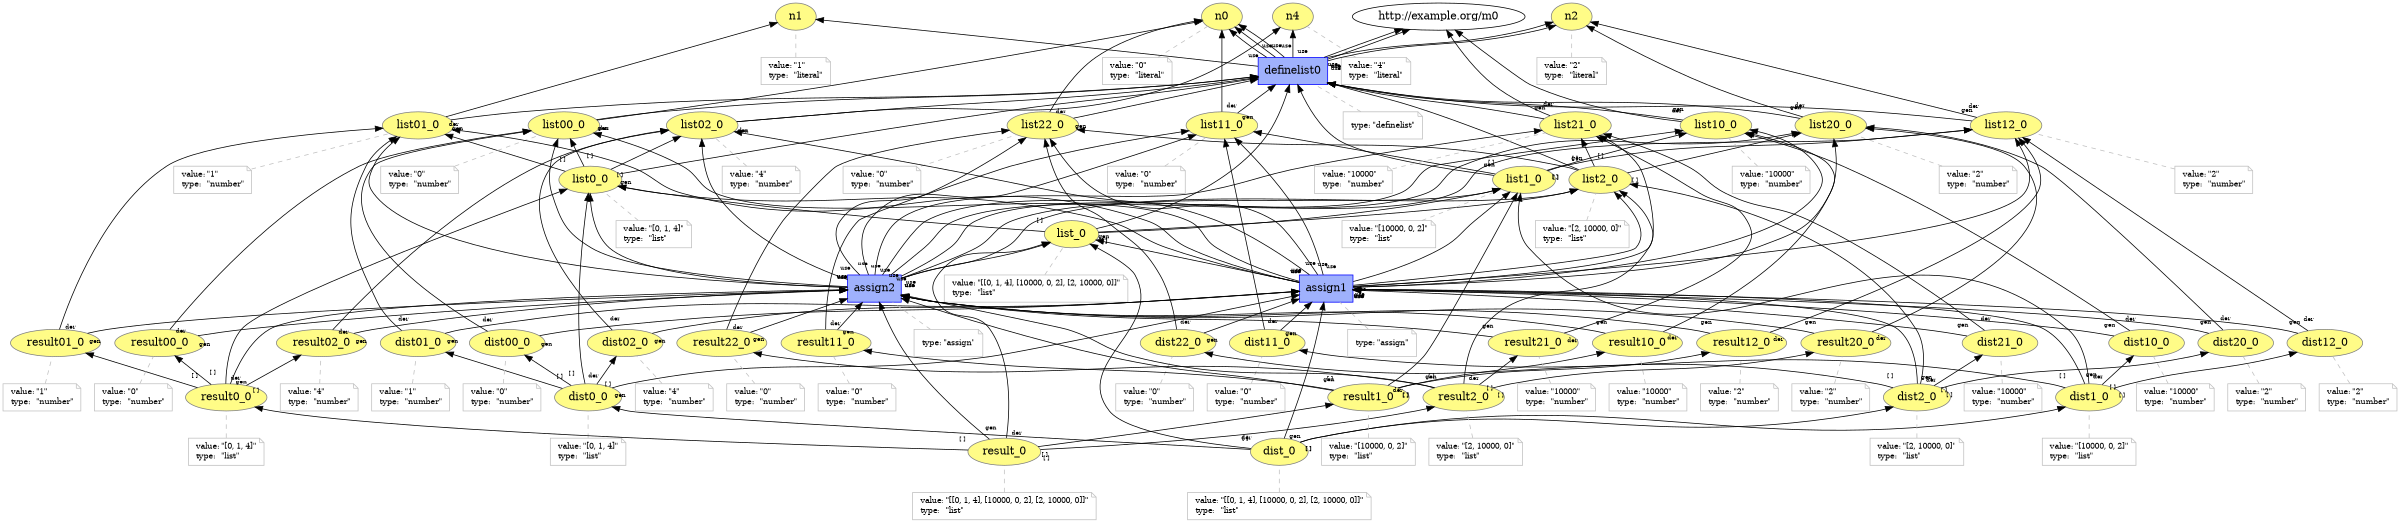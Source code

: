 digraph "PROV" { size="16,12"; rankdir="BT";
"http://example.org/n0" [fillcolor="#FFFC87",color="#808080",style="filled",label="n0",URL="http://example.org/n0"]
"-attrs0" [color="gray",shape="note",fontsize="10",fontcolor="black",label=<<TABLE cellpadding="0" border="0">
	<TR>
	    <TD align="left">value:</TD>
	    <TD align="left">&quot;0&quot;</TD>
	</TR>
	<TR>
	    <TD align="left">type:</TD>
	    <TD align="left">&quot;literal&quot;</TD>
	</TR>
</TABLE>>]
"-attrs0" -> "http://example.org/n0" [color="gray",style="dashed",arrowhead="none"]
"http://example.org/n1" [fillcolor="#FFFC87",color="#808080",style="filled",label="n1",URL="http://example.org/n1"]
"-attrs1" [color="gray",shape="note",fontsize="10",fontcolor="black",label=<<TABLE cellpadding="0" border="0">
	<TR>
	    <TD align="left">value:</TD>
	    <TD align="left">&quot;1&quot;</TD>
	</TR>
	<TR>
	    <TD align="left">type:</TD>
	    <TD align="left">&quot;literal&quot;</TD>
	</TR>
</TABLE>>]
"-attrs1" -> "http://example.org/n1" [color="gray",style="dashed",arrowhead="none"]
"http://example.org/n2" [fillcolor="#FFFC87",color="#808080",style="filled",label="n2",URL="http://example.org/n2"]
"-attrs2" [color="gray",shape="note",fontsize="10",fontcolor="black",label=<<TABLE cellpadding="0" border="0">
	<TR>
	    <TD align="left">value:</TD>
	    <TD align="left">&quot;2&quot;</TD>
	</TR>
	<TR>
	    <TD align="left">type:</TD>
	    <TD align="left">&quot;literal&quot;</TD>
	</TR>
</TABLE>>]
"-attrs2" -> "http://example.org/n2" [color="gray",style="dashed",arrowhead="none"]
"http://example.org/n4" [fillcolor="#FFFC87",color="#808080",style="filled",label="n4",URL="http://example.org/n4"]
"-attrs3" [color="gray",shape="note",fontsize="10",fontcolor="black",label=<<TABLE cellpadding="0" border="0">
	<TR>
	    <TD align="left">value:</TD>
	    <TD align="left">&quot;4&quot;</TD>
	</TR>
	<TR>
	    <TD align="left">type:</TD>
	    <TD align="left">&quot;literal&quot;</TD>
	</TR>
</TABLE>>]
"-attrs3" -> "http://example.org/n4" [color="gray",style="dashed",arrowhead="none"]
"http://example.org/list_0" [fillcolor="#FFFC87",color="#808080",style="filled",label="list_0",URL="http://example.org/list_0"]
"-attrs4" [color="gray",shape="note",fontsize="10",fontcolor="black",label=<<TABLE cellpadding="0" border="0">
	<TR>
	    <TD align="left">value:</TD>
	    <TD align="left">&quot;[[0, 1, 4], [10000, 0, 2], [2, 10000, 0]]&quot;</TD>
	</TR>
	<TR>
	    <TD align="left">type:</TD>
	    <TD align="left">&quot;list&quot;</TD>
	</TR>
</TABLE>>]
"-attrs4" -> "http://example.org/list_0" [color="gray",style="dashed",arrowhead="none"]
"http://example.org/list0_0" [fillcolor="#FFFC87",color="#808080",style="filled",label="list0_0",URL="http://example.org/list0_0"]
"-attrs5" [color="gray",shape="note",fontsize="10",fontcolor="black",label=<<TABLE cellpadding="0" border="0">
	<TR>
	    <TD align="left">value:</TD>
	    <TD align="left">&quot;[0, 1, 4]&quot;</TD>
	</TR>
	<TR>
	    <TD align="left">type:</TD>
	    <TD align="left">&quot;list&quot;</TD>
	</TR>
</TABLE>>]
"-attrs5" -> "http://example.org/list0_0" [color="gray",style="dashed",arrowhead="none"]
"http://example.org/list00_0" [fillcolor="#FFFC87",color="#808080",style="filled",label="list00_0",URL="http://example.org/list00_0"]
"-attrs6" [color="gray",shape="note",fontsize="10",fontcolor="black",label=<<TABLE cellpadding="0" border="0">
	<TR>
	    <TD align="left">value:</TD>
	    <TD align="left">&quot;0&quot;</TD>
	</TR>
	<TR>
	    <TD align="left">type:</TD>
	    <TD align="left">&quot;number&quot;</TD>
	</TR>
</TABLE>>]
"-attrs6" -> "http://example.org/list00_0" [color="gray",style="dashed",arrowhead="none"]
"http://example.org/list0_0" -> "http://example.org/list00_0" [labelfontsize="8",labeldistance="1.5",labelangle="60.0",rotation="20",taillabel="[ ]"]
"http://example.org/list01_0" [fillcolor="#FFFC87",color="#808080",style="filled",label="list01_0",URL="http://example.org/list01_0"]
"-attrs7" [color="gray",shape="note",fontsize="10",fontcolor="black",label=<<TABLE cellpadding="0" border="0">
	<TR>
	    <TD align="left">value:</TD>
	    <TD align="left">&quot;1&quot;</TD>
	</TR>
	<TR>
	    <TD align="left">type:</TD>
	    <TD align="left">&quot;number&quot;</TD>
	</TR>
</TABLE>>]
"-attrs7" -> "http://example.org/list01_0" [color="gray",style="dashed",arrowhead="none"]
"http://example.org/list0_0" -> "http://example.org/list01_0" [labelfontsize="8",labeldistance="1.5",labelangle="60.0",rotation="20",taillabel="[ ]"]
"http://example.org/list02_0" [fillcolor="#FFFC87",color="#808080",style="filled",label="list02_0",URL="http://example.org/list02_0"]
"-attrs8" [color="gray",shape="note",fontsize="10",fontcolor="black",label=<<TABLE cellpadding="0" border="0">
	<TR>
	    <TD align="left">value:</TD>
	    <TD align="left">&quot;4&quot;</TD>
	</TR>
	<TR>
	    <TD align="left">type:</TD>
	    <TD align="left">&quot;number&quot;</TD>
	</TR>
</TABLE>>]
"-attrs8" -> "http://example.org/list02_0" [color="gray",style="dashed",arrowhead="none"]
"http://example.org/list0_0" -> "http://example.org/list02_0" [labelfontsize="8",labeldistance="1.5",labelangle="60.0",rotation="20",taillabel="[ ]"]
"http://example.org/list_0" -> "http://example.org/list0_0" [labelfontsize="8",labeldistance="1.5",labelangle="60.0",rotation="20",taillabel="[ ]"]
"http://example.org/list1_0" [fillcolor="#FFFC87",color="#808080",style="filled",label="list1_0",URL="http://example.org/list1_0"]
"-attrs9" [color="gray",shape="note",fontsize="10",fontcolor="black",label=<<TABLE cellpadding="0" border="0">
	<TR>
	    <TD align="left">value:</TD>
	    <TD align="left">&quot;[10000, 0, 2]&quot;</TD>
	</TR>
	<TR>
	    <TD align="left">type:</TD>
	    <TD align="left">&quot;list&quot;</TD>
	</TR>
</TABLE>>]
"-attrs9" -> "http://example.org/list1_0" [color="gray",style="dashed",arrowhead="none"]
"http://example.org/list10_0" [fillcolor="#FFFC87",color="#808080",style="filled",label="list10_0",URL="http://example.org/list10_0"]
"-attrs10" [color="gray",shape="note",fontsize="10",fontcolor="black",label=<<TABLE cellpadding="0" border="0">
	<TR>
	    <TD align="left">value:</TD>
	    <TD align="left">&quot;10000&quot;</TD>
	</TR>
	<TR>
	    <TD align="left">type:</TD>
	    <TD align="left">&quot;number&quot;</TD>
	</TR>
</TABLE>>]
"-attrs10" -> "http://example.org/list10_0" [color="gray",style="dashed",arrowhead="none"]
"http://example.org/list1_0" -> "http://example.org/list10_0" [labelfontsize="8",labeldistance="1.5",labelangle="60.0",rotation="20",taillabel="[ ]"]
"http://example.org/list11_0" [fillcolor="#FFFC87",color="#808080",style="filled",label="list11_0",URL="http://example.org/list11_0"]
"-attrs11" [color="gray",shape="note",fontsize="10",fontcolor="black",label=<<TABLE cellpadding="0" border="0">
	<TR>
	    <TD align="left">value:</TD>
	    <TD align="left">&quot;0&quot;</TD>
	</TR>
	<TR>
	    <TD align="left">type:</TD>
	    <TD align="left">&quot;number&quot;</TD>
	</TR>
</TABLE>>]
"-attrs11" -> "http://example.org/list11_0" [color="gray",style="dashed",arrowhead="none"]
"http://example.org/list1_0" -> "http://example.org/list11_0" [labelfontsize="8",labeldistance="1.5",labelangle="60.0",rotation="20",taillabel="[ ]"]
"http://example.org/list12_0" [fillcolor="#FFFC87",color="#808080",style="filled",label="list12_0",URL="http://example.org/list12_0"]
"-attrs12" [color="gray",shape="note",fontsize="10",fontcolor="black",label=<<TABLE cellpadding="0" border="0">
	<TR>
	    <TD align="left">value:</TD>
	    <TD align="left">&quot;2&quot;</TD>
	</TR>
	<TR>
	    <TD align="left">type:</TD>
	    <TD align="left">&quot;number&quot;</TD>
	</TR>
</TABLE>>]
"-attrs12" -> "http://example.org/list12_0" [color="gray",style="dashed",arrowhead="none"]
"http://example.org/list1_0" -> "http://example.org/list12_0" [labelfontsize="8",labeldistance="1.5",labelangle="60.0",rotation="20",taillabel="[ ]"]
"http://example.org/list_0" -> "http://example.org/list1_0" [labelfontsize="8",labeldistance="1.5",labelangle="60.0",rotation="20",taillabel="[ ]"]
"http://example.org/list2_0" [fillcolor="#FFFC87",color="#808080",style="filled",label="list2_0",URL="http://example.org/list2_0"]
"-attrs13" [color="gray",shape="note",fontsize="10",fontcolor="black",label=<<TABLE cellpadding="0" border="0">
	<TR>
	    <TD align="left">value:</TD>
	    <TD align="left">&quot;[2, 10000, 0]&quot;</TD>
	</TR>
	<TR>
	    <TD align="left">type:</TD>
	    <TD align="left">&quot;list&quot;</TD>
	</TR>
</TABLE>>]
"-attrs13" -> "http://example.org/list2_0" [color="gray",style="dashed",arrowhead="none"]
"http://example.org/list20_0" [fillcolor="#FFFC87",color="#808080",style="filled",label="list20_0",URL="http://example.org/list20_0"]
"-attrs14" [color="gray",shape="note",fontsize="10",fontcolor="black",label=<<TABLE cellpadding="0" border="0">
	<TR>
	    <TD align="left">value:</TD>
	    <TD align="left">&quot;2&quot;</TD>
	</TR>
	<TR>
	    <TD align="left">type:</TD>
	    <TD align="left">&quot;number&quot;</TD>
	</TR>
</TABLE>>]
"-attrs14" -> "http://example.org/list20_0" [color="gray",style="dashed",arrowhead="none"]
"http://example.org/list2_0" -> "http://example.org/list20_0" [labelfontsize="8",labeldistance="1.5",labelangle="60.0",rotation="20",taillabel="[ ]"]
"http://example.org/list21_0" [fillcolor="#FFFC87",color="#808080",style="filled",label="list21_0",URL="http://example.org/list21_0"]
"-attrs15" [color="gray",shape="note",fontsize="10",fontcolor="black",label=<<TABLE cellpadding="0" border="0">
	<TR>
	    <TD align="left">value:</TD>
	    <TD align="left">&quot;10000&quot;</TD>
	</TR>
	<TR>
	    <TD align="left">type:</TD>
	    <TD align="left">&quot;number&quot;</TD>
	</TR>
</TABLE>>]
"-attrs15" -> "http://example.org/list21_0" [color="gray",style="dashed",arrowhead="none"]
"http://example.org/list2_0" -> "http://example.org/list21_0" [labelfontsize="8",labeldistance="1.5",labelangle="60.0",rotation="20",taillabel="[ ]"]
"http://example.org/list22_0" [fillcolor="#FFFC87",color="#808080",style="filled",label="list22_0",URL="http://example.org/list22_0"]
"-attrs16" [color="gray",shape="note",fontsize="10",fontcolor="black",label=<<TABLE cellpadding="0" border="0">
	<TR>
	    <TD align="left">value:</TD>
	    <TD align="left">&quot;0&quot;</TD>
	</TR>
	<TR>
	    <TD align="left">type:</TD>
	    <TD align="left">&quot;number&quot;</TD>
	</TR>
</TABLE>>]
"-attrs16" -> "http://example.org/list22_0" [color="gray",style="dashed",arrowhead="none"]
"http://example.org/list2_0" -> "http://example.org/list22_0" [labelfontsize="8",labeldistance="1.5",labelangle="60.0",rotation="20",taillabel="[ ]"]
"http://example.org/list_0" -> "http://example.org/list2_0" [labelfontsize="8",labeldistance="1.5",labelangle="60.0",rotation="20",taillabel="[ ]"]
"http://example.org/definelist0" [fillcolor="#9FB1FC",color="#0000FF",shape="polygon",sides="4",style="filled",label="definelist0",URL="http://example.org/definelist0"]
"-attrs17" [color="gray",shape="note",fontsize="10",fontcolor="black",label=<<TABLE cellpadding="0" border="0">
	<TR>
	    <TD align="left">type:</TD>
	    <TD align="left">&quot;definelist&quot;</TD>
	</TR>
</TABLE>>]
"-attrs17" -> "http://example.org/definelist0" [color="gray",style="dashed",arrowhead="none"]
"http://example.org/definelist0" -> "http://example.org/n0" [labelfontsize="8",labeldistance="1.5",labelangle="60.0",rotation="20",taillabel="use"]
"http://example.org/list00_0" -> "http://example.org/n0" [labelfontsize="8",labeldistance="1.5",labelangle="60.0",rotation="20",taillabel="der"]
"http://example.org/list00_0" -> "http://example.org/definelist0" [labelfontsize="8",labeldistance="1.5",labelangle="60.0",rotation="20",taillabel="gen"]
"http://example.org/definelist0" -> "http://example.org/n1" [labelfontsize="8",labeldistance="1.5",labelangle="60.0",rotation="20",taillabel="use"]
"http://example.org/list01_0" -> "http://example.org/n1" [labelfontsize="8",labeldistance="1.5",labelangle="60.0",rotation="20",taillabel="der"]
"http://example.org/list01_0" -> "http://example.org/definelist0" [labelfontsize="8",labeldistance="1.5",labelangle="60.0",rotation="20",taillabel="gen"]
"http://example.org/definelist0" -> "http://example.org/n4" [labelfontsize="8",labeldistance="1.5",labelangle="60.0",rotation="20",taillabel="use"]
"http://example.org/list02_0" -> "http://example.org/n4" [labelfontsize="8",labeldistance="1.5",labelangle="60.0",rotation="20",taillabel="der"]
"http://example.org/list02_0" -> "http://example.org/definelist0" [labelfontsize="8",labeldistance="1.5",labelangle="60.0",rotation="20",taillabel="gen"]
"http://example.org/definelist0" -> "http://example.org/m0" [labelfontsize="8",labeldistance="1.5",labelangle="60.0",rotation="20",taillabel="use"]
"http://example.org/list10_0" -> "http://example.org/m0" [labelfontsize="8",labeldistance="1.5",labelangle="60.0",rotation="20",taillabel="der"]
"http://example.org/list10_0" -> "http://example.org/definelist0" [labelfontsize="8",labeldistance="1.5",labelangle="60.0",rotation="20",taillabel="gen"]
"http://example.org/definelist0" -> "http://example.org/n0" [labelfontsize="8",labeldistance="1.5",labelangle="60.0",rotation="20",taillabel="use"]
"http://example.org/list11_0" -> "http://example.org/n0" [labelfontsize="8",labeldistance="1.5",labelangle="60.0",rotation="20",taillabel="der"]
"http://example.org/list11_0" -> "http://example.org/definelist0" [labelfontsize="8",labeldistance="1.5",labelangle="60.0",rotation="20",taillabel="gen"]
"http://example.org/definelist0" -> "http://example.org/n2" [labelfontsize="8",labeldistance="1.5",labelangle="60.0",rotation="20",taillabel="use"]
"http://example.org/list12_0" -> "http://example.org/n2" [labelfontsize="8",labeldistance="1.5",labelangle="60.0",rotation="20",taillabel="der"]
"http://example.org/list12_0" -> "http://example.org/definelist0" [labelfontsize="8",labeldistance="1.5",labelangle="60.0",rotation="20",taillabel="gen"]
"http://example.org/definelist0" -> "http://example.org/n2" [labelfontsize="8",labeldistance="1.5",labelangle="60.0",rotation="20",taillabel="use"]
"http://example.org/list20_0" -> "http://example.org/n2" [labelfontsize="8",labeldistance="1.5",labelangle="60.0",rotation="20",taillabel="der"]
"http://example.org/list20_0" -> "http://example.org/definelist0" [labelfontsize="8",labeldistance="1.5",labelangle="60.0",rotation="20",taillabel="gen"]
"http://example.org/definelist0" -> "http://example.org/m0" [labelfontsize="8",labeldistance="1.5",labelangle="60.0",rotation="20",taillabel="use"]
"http://example.org/list21_0" -> "http://example.org/m0" [labelfontsize="8",labeldistance="1.5",labelangle="60.0",rotation="20",taillabel="der"]
"http://example.org/list21_0" -> "http://example.org/definelist0" [labelfontsize="8",labeldistance="1.5",labelangle="60.0",rotation="20",taillabel="gen"]
"http://example.org/definelist0" -> "http://example.org/n0" [labelfontsize="8",labeldistance="1.5",labelangle="60.0",rotation="20",taillabel="use"]
"http://example.org/list22_0" -> "http://example.org/n0" [labelfontsize="8",labeldistance="1.5",labelangle="60.0",rotation="20",taillabel="der"]
"http://example.org/list22_0" -> "http://example.org/definelist0" [labelfontsize="8",labeldistance="1.5",labelangle="60.0",rotation="20",taillabel="gen"]
"http://example.org/list_0" -> "http://example.org/definelist0" [labelfontsize="8",labeldistance="1.5",labelangle="60.0",rotation="20",taillabel="gen"]
"http://example.org/list0_0" -> "http://example.org/definelist0" [labelfontsize="8",labeldistance="1.5",labelangle="60.0",rotation="20",taillabel="gen"]
"http://example.org/list1_0" -> "http://example.org/definelist0" [labelfontsize="8",labeldistance="1.5",labelangle="60.0",rotation="20",taillabel="gen"]
"http://example.org/list2_0" -> "http://example.org/definelist0" [labelfontsize="8",labeldistance="1.5",labelangle="60.0",rotation="20",taillabel="gen"]
"http://example.org/dist_0" [fillcolor="#FFFC87",color="#808080",style="filled",label="dist_0",URL="http://example.org/dist_0"]
"-attrs18" [color="gray",shape="note",fontsize="10",fontcolor="black",label=<<TABLE cellpadding="0" border="0">
	<TR>
	    <TD align="left">value:</TD>
	    <TD align="left">&quot;[[0, 1, 4], [10000, 0, 2], [2, 10000, 0]]&quot;</TD>
	</TR>
	<TR>
	    <TD align="left">type:</TD>
	    <TD align="left">&quot;list&quot;</TD>
	</TR>
</TABLE>>]
"-attrs18" -> "http://example.org/dist_0" [color="gray",style="dashed",arrowhead="none"]
"http://example.org/dist0_0" [fillcolor="#FFFC87",color="#808080",style="filled",label="dist0_0",URL="http://example.org/dist0_0"]
"-attrs19" [color="gray",shape="note",fontsize="10",fontcolor="black",label=<<TABLE cellpadding="0" border="0">
	<TR>
	    <TD align="left">value:</TD>
	    <TD align="left">&quot;[0, 1, 4]&quot;</TD>
	</TR>
	<TR>
	    <TD align="left">type:</TD>
	    <TD align="left">&quot;list&quot;</TD>
	</TR>
</TABLE>>]
"-attrs19" -> "http://example.org/dist0_0" [color="gray",style="dashed",arrowhead="none"]
"http://example.org/dist00_0" [fillcolor="#FFFC87",color="#808080",style="filled",label="dist00_0",URL="http://example.org/dist00_0"]
"-attrs20" [color="gray",shape="note",fontsize="10",fontcolor="black",label=<<TABLE cellpadding="0" border="0">
	<TR>
	    <TD align="left">value:</TD>
	    <TD align="left">&quot;0&quot;</TD>
	</TR>
	<TR>
	    <TD align="left">type:</TD>
	    <TD align="left">&quot;number&quot;</TD>
	</TR>
</TABLE>>]
"-attrs20" -> "http://example.org/dist00_0" [color="gray",style="dashed",arrowhead="none"]
"http://example.org/dist0_0" -> "http://example.org/dist00_0" [labelfontsize="8",labeldistance="1.5",labelangle="60.0",rotation="20",taillabel="[ ]"]
"http://example.org/dist01_0" [fillcolor="#FFFC87",color="#808080",style="filled",label="dist01_0",URL="http://example.org/dist01_0"]
"-attrs21" [color="gray",shape="note",fontsize="10",fontcolor="black",label=<<TABLE cellpadding="0" border="0">
	<TR>
	    <TD align="left">value:</TD>
	    <TD align="left">&quot;1&quot;</TD>
	</TR>
	<TR>
	    <TD align="left">type:</TD>
	    <TD align="left">&quot;number&quot;</TD>
	</TR>
</TABLE>>]
"-attrs21" -> "http://example.org/dist01_0" [color="gray",style="dashed",arrowhead="none"]
"http://example.org/dist0_0" -> "http://example.org/dist01_0" [labelfontsize="8",labeldistance="1.5",labelangle="60.0",rotation="20",taillabel="[ ]"]
"http://example.org/dist02_0" [fillcolor="#FFFC87",color="#808080",style="filled",label="dist02_0",URL="http://example.org/dist02_0"]
"-attrs22" [color="gray",shape="note",fontsize="10",fontcolor="black",label=<<TABLE cellpadding="0" border="0">
	<TR>
	    <TD align="left">value:</TD>
	    <TD align="left">&quot;4&quot;</TD>
	</TR>
	<TR>
	    <TD align="left">type:</TD>
	    <TD align="left">&quot;number&quot;</TD>
	</TR>
</TABLE>>]
"-attrs22" -> "http://example.org/dist02_0" [color="gray",style="dashed",arrowhead="none"]
"http://example.org/dist0_0" -> "http://example.org/dist02_0" [labelfontsize="8",labeldistance="1.5",labelangle="60.0",rotation="20",taillabel="[ ]"]
"http://example.org/dist_0" -> "http://example.org/dist0_0" [labelfontsize="8",labeldistance="1.5",labelangle="60.0",rotation="20",taillabel="[ ]"]
"http://example.org/dist1_0" [fillcolor="#FFFC87",color="#808080",style="filled",label="dist1_0",URL="http://example.org/dist1_0"]
"-attrs23" [color="gray",shape="note",fontsize="10",fontcolor="black",label=<<TABLE cellpadding="0" border="0">
	<TR>
	    <TD align="left">value:</TD>
	    <TD align="left">&quot;[10000, 0, 2]&quot;</TD>
	</TR>
	<TR>
	    <TD align="left">type:</TD>
	    <TD align="left">&quot;list&quot;</TD>
	</TR>
</TABLE>>]
"-attrs23" -> "http://example.org/dist1_0" [color="gray",style="dashed",arrowhead="none"]
"http://example.org/dist10_0" [fillcolor="#FFFC87",color="#808080",style="filled",label="dist10_0",URL="http://example.org/dist10_0"]
"-attrs24" [color="gray",shape="note",fontsize="10",fontcolor="black",label=<<TABLE cellpadding="0" border="0">
	<TR>
	    <TD align="left">value:</TD>
	    <TD align="left">&quot;10000&quot;</TD>
	</TR>
	<TR>
	    <TD align="left">type:</TD>
	    <TD align="left">&quot;number&quot;</TD>
	</TR>
</TABLE>>]
"-attrs24" -> "http://example.org/dist10_0" [color="gray",style="dashed",arrowhead="none"]
"http://example.org/dist1_0" -> "http://example.org/dist10_0" [labelfontsize="8",labeldistance="1.5",labelangle="60.0",rotation="20",taillabel="[ ]"]
"http://example.org/dist11_0" [fillcolor="#FFFC87",color="#808080",style="filled",label="dist11_0",URL="http://example.org/dist11_0"]
"-attrs25" [color="gray",shape="note",fontsize="10",fontcolor="black",label=<<TABLE cellpadding="0" border="0">
	<TR>
	    <TD align="left">value:</TD>
	    <TD align="left">&quot;0&quot;</TD>
	</TR>
	<TR>
	    <TD align="left">type:</TD>
	    <TD align="left">&quot;number&quot;</TD>
	</TR>
</TABLE>>]
"-attrs25" -> "http://example.org/dist11_0" [color="gray",style="dashed",arrowhead="none"]
"http://example.org/dist1_0" -> "http://example.org/dist11_0" [labelfontsize="8",labeldistance="1.5",labelangle="60.0",rotation="20",taillabel="[ ]"]
"http://example.org/dist12_0" [fillcolor="#FFFC87",color="#808080",style="filled",label="dist12_0",URL="http://example.org/dist12_0"]
"-attrs26" [color="gray",shape="note",fontsize="10",fontcolor="black",label=<<TABLE cellpadding="0" border="0">
	<TR>
	    <TD align="left">value:</TD>
	    <TD align="left">&quot;2&quot;</TD>
	</TR>
	<TR>
	    <TD align="left">type:</TD>
	    <TD align="left">&quot;number&quot;</TD>
	</TR>
</TABLE>>]
"-attrs26" -> "http://example.org/dist12_0" [color="gray",style="dashed",arrowhead="none"]
"http://example.org/dist1_0" -> "http://example.org/dist12_0" [labelfontsize="8",labeldistance="1.5",labelangle="60.0",rotation="20",taillabel="[ ]"]
"http://example.org/dist_0" -> "http://example.org/dist1_0" [labelfontsize="8",labeldistance="1.5",labelangle="60.0",rotation="20",taillabel="[ ]"]
"http://example.org/dist2_0" [fillcolor="#FFFC87",color="#808080",style="filled",label="dist2_0",URL="http://example.org/dist2_0"]
"-attrs27" [color="gray",shape="note",fontsize="10",fontcolor="black",label=<<TABLE cellpadding="0" border="0">
	<TR>
	    <TD align="left">value:</TD>
	    <TD align="left">&quot;[2, 10000, 0]&quot;</TD>
	</TR>
	<TR>
	    <TD align="left">type:</TD>
	    <TD align="left">&quot;list&quot;</TD>
	</TR>
</TABLE>>]
"-attrs27" -> "http://example.org/dist2_0" [color="gray",style="dashed",arrowhead="none"]
"http://example.org/dist20_0" [fillcolor="#FFFC87",color="#808080",style="filled",label="dist20_0",URL="http://example.org/dist20_0"]
"-attrs28" [color="gray",shape="note",fontsize="10",fontcolor="black",label=<<TABLE cellpadding="0" border="0">
	<TR>
	    <TD align="left">value:</TD>
	    <TD align="left">&quot;2&quot;</TD>
	</TR>
	<TR>
	    <TD align="left">type:</TD>
	    <TD align="left">&quot;number&quot;</TD>
	</TR>
</TABLE>>]
"-attrs28" -> "http://example.org/dist20_0" [color="gray",style="dashed",arrowhead="none"]
"http://example.org/dist2_0" -> "http://example.org/dist20_0" [labelfontsize="8",labeldistance="1.5",labelangle="60.0",rotation="20",taillabel="[ ]"]
"http://example.org/dist21_0" [fillcolor="#FFFC87",color="#808080",style="filled",label="dist21_0",URL="http://example.org/dist21_0"]
"-attrs29" [color="gray",shape="note",fontsize="10",fontcolor="black",label=<<TABLE cellpadding="0" border="0">
	<TR>
	    <TD align="left">value:</TD>
	    <TD align="left">&quot;10000&quot;</TD>
	</TR>
	<TR>
	    <TD align="left">type:</TD>
	    <TD align="left">&quot;number&quot;</TD>
	</TR>
</TABLE>>]
"-attrs29" -> "http://example.org/dist21_0" [color="gray",style="dashed",arrowhead="none"]
"http://example.org/dist2_0" -> "http://example.org/dist21_0" [labelfontsize="8",labeldistance="1.5",labelangle="60.0",rotation="20",taillabel="[ ]"]
"http://example.org/dist22_0" [fillcolor="#FFFC87",color="#808080",style="filled",label="dist22_0",URL="http://example.org/dist22_0"]
"-attrs30" [color="gray",shape="note",fontsize="10",fontcolor="black",label=<<TABLE cellpadding="0" border="0">
	<TR>
	    <TD align="left">value:</TD>
	    <TD align="left">&quot;0&quot;</TD>
	</TR>
	<TR>
	    <TD align="left">type:</TD>
	    <TD align="left">&quot;number&quot;</TD>
	</TR>
</TABLE>>]
"-attrs30" -> "http://example.org/dist22_0" [color="gray",style="dashed",arrowhead="none"]
"http://example.org/dist2_0" -> "http://example.org/dist22_0" [labelfontsize="8",labeldistance="1.5",labelangle="60.0",rotation="20",taillabel="[ ]"]
"http://example.org/dist_0" -> "http://example.org/dist2_0" [labelfontsize="8",labeldistance="1.5",labelangle="60.0",rotation="20",taillabel="[ ]"]
"http://example.org/result_0" [fillcolor="#FFFC87",color="#808080",style="filled",label="result_0",URL="http://example.org/result_0"]
"-attrs31" [color="gray",shape="note",fontsize="10",fontcolor="black",label=<<TABLE cellpadding="0" border="0">
	<TR>
	    <TD align="left">value:</TD>
	    <TD align="left">&quot;[[0, 1, 4], [10000, 0, 2], [2, 10000, 0]]&quot;</TD>
	</TR>
	<TR>
	    <TD align="left">type:</TD>
	    <TD align="left">&quot;list&quot;</TD>
	</TR>
</TABLE>>]
"-attrs31" -> "http://example.org/result_0" [color="gray",style="dashed",arrowhead="none"]
"http://example.org/result0_0" [fillcolor="#FFFC87",color="#808080",style="filled",label="result0_0",URL="http://example.org/result0_0"]
"-attrs32" [color="gray",shape="note",fontsize="10",fontcolor="black",label=<<TABLE cellpadding="0" border="0">
	<TR>
	    <TD align="left">value:</TD>
	    <TD align="left">&quot;[0, 1, 4]&quot;</TD>
	</TR>
	<TR>
	    <TD align="left">type:</TD>
	    <TD align="left">&quot;list&quot;</TD>
	</TR>
</TABLE>>]
"-attrs32" -> "http://example.org/result0_0" [color="gray",style="dashed",arrowhead="none"]
"http://example.org/result00_0" [fillcolor="#FFFC87",color="#808080",style="filled",label="result00_0",URL="http://example.org/result00_0"]
"-attrs33" [color="gray",shape="note",fontsize="10",fontcolor="black",label=<<TABLE cellpadding="0" border="0">
	<TR>
	    <TD align="left">value:</TD>
	    <TD align="left">&quot;0&quot;</TD>
	</TR>
	<TR>
	    <TD align="left">type:</TD>
	    <TD align="left">&quot;number&quot;</TD>
	</TR>
</TABLE>>]
"-attrs33" -> "http://example.org/result00_0" [color="gray",style="dashed",arrowhead="none"]
"http://example.org/result0_0" -> "http://example.org/result00_0" [labelfontsize="8",labeldistance="1.5",labelangle="60.0",rotation="20",taillabel="[ ]"]
"http://example.org/result01_0" [fillcolor="#FFFC87",color="#808080",style="filled",label="result01_0",URL="http://example.org/result01_0"]
"-attrs34" [color="gray",shape="note",fontsize="10",fontcolor="black",label=<<TABLE cellpadding="0" border="0">
	<TR>
	    <TD align="left">value:</TD>
	    <TD align="left">&quot;1&quot;</TD>
	</TR>
	<TR>
	    <TD align="left">type:</TD>
	    <TD align="left">&quot;number&quot;</TD>
	</TR>
</TABLE>>]
"-attrs34" -> "http://example.org/result01_0" [color="gray",style="dashed",arrowhead="none"]
"http://example.org/result0_0" -> "http://example.org/result01_0" [labelfontsize="8",labeldistance="1.5",labelangle="60.0",rotation="20",taillabel="[ ]"]
"http://example.org/result02_0" [fillcolor="#FFFC87",color="#808080",style="filled",label="result02_0",URL="http://example.org/result02_0"]
"-attrs35" [color="gray",shape="note",fontsize="10",fontcolor="black",label=<<TABLE cellpadding="0" border="0">
	<TR>
	    <TD align="left">value:</TD>
	    <TD align="left">&quot;4&quot;</TD>
	</TR>
	<TR>
	    <TD align="left">type:</TD>
	    <TD align="left">&quot;number&quot;</TD>
	</TR>
</TABLE>>]
"-attrs35" -> "http://example.org/result02_0" [color="gray",style="dashed",arrowhead="none"]
"http://example.org/result0_0" -> "http://example.org/result02_0" [labelfontsize="8",labeldistance="1.5",labelangle="60.0",rotation="20",taillabel="[ ]"]
"http://example.org/result_0" -> "http://example.org/result0_0" [labelfontsize="8",labeldistance="1.5",labelangle="60.0",rotation="20",taillabel="[ ]"]
"http://example.org/result1_0" [fillcolor="#FFFC87",color="#808080",style="filled",label="result1_0",URL="http://example.org/result1_0"]
"-attrs36" [color="gray",shape="note",fontsize="10",fontcolor="black",label=<<TABLE cellpadding="0" border="0">
	<TR>
	    <TD align="left">value:</TD>
	    <TD align="left">&quot;[10000, 0, 2]&quot;</TD>
	</TR>
	<TR>
	    <TD align="left">type:</TD>
	    <TD align="left">&quot;list&quot;</TD>
	</TR>
</TABLE>>]
"-attrs36" -> "http://example.org/result1_0" [color="gray",style="dashed",arrowhead="none"]
"http://example.org/result10_0" [fillcolor="#FFFC87",color="#808080",style="filled",label="result10_0",URL="http://example.org/result10_0"]
"-attrs37" [color="gray",shape="note",fontsize="10",fontcolor="black",label=<<TABLE cellpadding="0" border="0">
	<TR>
	    <TD align="left">value:</TD>
	    <TD align="left">&quot;10000&quot;</TD>
	</TR>
	<TR>
	    <TD align="left">type:</TD>
	    <TD align="left">&quot;number&quot;</TD>
	</TR>
</TABLE>>]
"-attrs37" -> "http://example.org/result10_0" [color="gray",style="dashed",arrowhead="none"]
"http://example.org/result1_0" -> "http://example.org/result10_0" [labelfontsize="8",labeldistance="1.5",labelangle="60.0",rotation="20",taillabel="[ ]"]
"http://example.org/result11_0" [fillcolor="#FFFC87",color="#808080",style="filled",label="result11_0",URL="http://example.org/result11_0"]
"-attrs38" [color="gray",shape="note",fontsize="10",fontcolor="black",label=<<TABLE cellpadding="0" border="0">
	<TR>
	    <TD align="left">value:</TD>
	    <TD align="left">&quot;0&quot;</TD>
	</TR>
	<TR>
	    <TD align="left">type:</TD>
	    <TD align="left">&quot;number&quot;</TD>
	</TR>
</TABLE>>]
"-attrs38" -> "http://example.org/result11_0" [color="gray",style="dashed",arrowhead="none"]
"http://example.org/result1_0" -> "http://example.org/result11_0" [labelfontsize="8",labeldistance="1.5",labelangle="60.0",rotation="20",taillabel="[ ]"]
"http://example.org/result12_0" [fillcolor="#FFFC87",color="#808080",style="filled",label="result12_0",URL="http://example.org/result12_0"]
"-attrs39" [color="gray",shape="note",fontsize="10",fontcolor="black",label=<<TABLE cellpadding="0" border="0">
	<TR>
	    <TD align="left">value:</TD>
	    <TD align="left">&quot;2&quot;</TD>
	</TR>
	<TR>
	    <TD align="left">type:</TD>
	    <TD align="left">&quot;number&quot;</TD>
	</TR>
</TABLE>>]
"-attrs39" -> "http://example.org/result12_0" [color="gray",style="dashed",arrowhead="none"]
"http://example.org/result1_0" -> "http://example.org/result12_0" [labelfontsize="8",labeldistance="1.5",labelangle="60.0",rotation="20",taillabel="[ ]"]
"http://example.org/result_0" -> "http://example.org/result1_0" [labelfontsize="8",labeldistance="1.5",labelangle="60.0",rotation="20",taillabel="[ ]"]
"http://example.org/result2_0" [fillcolor="#FFFC87",color="#808080",style="filled",label="result2_0",URL="http://example.org/result2_0"]
"-attrs40" [color="gray",shape="note",fontsize="10",fontcolor="black",label=<<TABLE cellpadding="0" border="0">
	<TR>
	    <TD align="left">value:</TD>
	    <TD align="left">&quot;[2, 10000, 0]&quot;</TD>
	</TR>
	<TR>
	    <TD align="left">type:</TD>
	    <TD align="left">&quot;list&quot;</TD>
	</TR>
</TABLE>>]
"-attrs40" -> "http://example.org/result2_0" [color="gray",style="dashed",arrowhead="none"]
"http://example.org/result20_0" [fillcolor="#FFFC87",color="#808080",style="filled",label="result20_0",URL="http://example.org/result20_0"]
"-attrs41" [color="gray",shape="note",fontsize="10",fontcolor="black",label=<<TABLE cellpadding="0" border="0">
	<TR>
	    <TD align="left">value:</TD>
	    <TD align="left">&quot;2&quot;</TD>
	</TR>
	<TR>
	    <TD align="left">type:</TD>
	    <TD align="left">&quot;number&quot;</TD>
	</TR>
</TABLE>>]
"-attrs41" -> "http://example.org/result20_0" [color="gray",style="dashed",arrowhead="none"]
"http://example.org/result2_0" -> "http://example.org/result20_0" [labelfontsize="8",labeldistance="1.5",labelangle="60.0",rotation="20",taillabel="[ ]"]
"http://example.org/result21_0" [fillcolor="#FFFC87",color="#808080",style="filled",label="result21_0",URL="http://example.org/result21_0"]
"-attrs42" [color="gray",shape="note",fontsize="10",fontcolor="black",label=<<TABLE cellpadding="0" border="0">
	<TR>
	    <TD align="left">value:</TD>
	    <TD align="left">&quot;10000&quot;</TD>
	</TR>
	<TR>
	    <TD align="left">type:</TD>
	    <TD align="left">&quot;number&quot;</TD>
	</TR>
</TABLE>>]
"-attrs42" -> "http://example.org/result21_0" [color="gray",style="dashed",arrowhead="none"]
"http://example.org/result2_0" -> "http://example.org/result21_0" [labelfontsize="8",labeldistance="1.5",labelangle="60.0",rotation="20",taillabel="[ ]"]
"http://example.org/result22_0" [fillcolor="#FFFC87",color="#808080",style="filled",label="result22_0",URL="http://example.org/result22_0"]
"-attrs43" [color="gray",shape="note",fontsize="10",fontcolor="black",label=<<TABLE cellpadding="0" border="0">
	<TR>
	    <TD align="left">value:</TD>
	    <TD align="left">&quot;0&quot;</TD>
	</TR>
	<TR>
	    <TD align="left">type:</TD>
	    <TD align="left">&quot;number&quot;</TD>
	</TR>
</TABLE>>]
"-attrs43" -> "http://example.org/result22_0" [color="gray",style="dashed",arrowhead="none"]
"http://example.org/result2_0" -> "http://example.org/result22_0" [labelfontsize="8",labeldistance="1.5",labelangle="60.0",rotation="20",taillabel="[ ]"]
"http://example.org/result_0" -> "http://example.org/result2_0" [labelfontsize="8",labeldistance="1.5",labelangle="60.0",rotation="20",taillabel="[ ]"]
"http://example.org/assign1" [fillcolor="#9FB1FC",color="#0000FF",shape="polygon",sides="4",style="filled",label="assign1",URL="http://example.org/assign1"]
"-attrs44" [color="gray",shape="note",fontsize="10",fontcolor="black",label=<<TABLE cellpadding="0" border="0">
	<TR>
	    <TD align="left">type:</TD>
	    <TD align="left">&quot;assign&quot;</TD>
	</TR>
</TABLE>>]
"-attrs44" -> "http://example.org/assign1" [color="gray",style="dashed",arrowhead="none"]
"http://example.org/assign1" -> "http://example.org/list_0" [labelfontsize="8",labeldistance="1.5",labelangle="60.0",rotation="20",taillabel="use"]
"http://example.org/dist_0" -> "http://example.org/list_0" [labelfontsize="8",labeldistance="1.5",labelangle="60.0",rotation="20",taillabel="der"]
"http://example.org/dist_0" -> "http://example.org/assign1" [labelfontsize="8",labeldistance="1.5",labelangle="60.0",rotation="20",taillabel="gen"]
"http://example.org/assign1" -> "http://example.org/list0_0" [labelfontsize="8",labeldistance="1.5",labelangle="60.0",rotation="20",taillabel="use"]
"http://example.org/dist0_0" -> "http://example.org/list0_0" [labelfontsize="8",labeldistance="1.5",labelangle="60.0",rotation="20",taillabel="der"]
"http://example.org/dist0_0" -> "http://example.org/assign1" [labelfontsize="8",labeldistance="1.5",labelangle="60.0",rotation="20",taillabel="gen"]
"http://example.org/assign1" -> "http://example.org/list00_0" [labelfontsize="8",labeldistance="1.5",labelangle="60.0",rotation="20",taillabel="use"]
"http://example.org/dist00_0" -> "http://example.org/list00_0" [labelfontsize="8",labeldistance="1.5",labelangle="60.0",rotation="20",taillabel="der"]
"http://example.org/dist00_0" -> "http://example.org/assign1" [labelfontsize="8",labeldistance="1.5",labelangle="60.0",rotation="20",taillabel="gen"]
"http://example.org/assign1" -> "http://example.org/list01_0" [labelfontsize="8",labeldistance="1.5",labelangle="60.0",rotation="20",taillabel="use"]
"http://example.org/dist01_0" -> "http://example.org/list01_0" [labelfontsize="8",labeldistance="1.5",labelangle="60.0",rotation="20",taillabel="der"]
"http://example.org/dist01_0" -> "http://example.org/assign1" [labelfontsize="8",labeldistance="1.5",labelangle="60.0",rotation="20",taillabel="gen"]
"http://example.org/assign1" -> "http://example.org/list02_0" [labelfontsize="8",labeldistance="1.5",labelangle="60.0",rotation="20",taillabel="use"]
"http://example.org/dist02_0" -> "http://example.org/list02_0" [labelfontsize="8",labeldistance="1.5",labelangle="60.0",rotation="20",taillabel="der"]
"http://example.org/dist02_0" -> "http://example.org/assign1" [labelfontsize="8",labeldistance="1.5",labelangle="60.0",rotation="20",taillabel="gen"]
"http://example.org/assign1" -> "http://example.org/list1_0" [labelfontsize="8",labeldistance="1.5",labelangle="60.0",rotation="20",taillabel="use"]
"http://example.org/dist1_0" -> "http://example.org/list1_0" [labelfontsize="8",labeldistance="1.5",labelangle="60.0",rotation="20",taillabel="der"]
"http://example.org/dist1_0" -> "http://example.org/assign1" [labelfontsize="8",labeldistance="1.5",labelangle="60.0",rotation="20",taillabel="gen"]
"http://example.org/assign1" -> "http://example.org/list10_0" [labelfontsize="8",labeldistance="1.5",labelangle="60.0",rotation="20",taillabel="use"]
"http://example.org/dist10_0" -> "http://example.org/list10_0" [labelfontsize="8",labeldistance="1.5",labelangle="60.0",rotation="20",taillabel="der"]
"http://example.org/dist10_0" -> "http://example.org/assign1" [labelfontsize="8",labeldistance="1.5",labelangle="60.0",rotation="20",taillabel="gen"]
"http://example.org/assign1" -> "http://example.org/list11_0" [labelfontsize="8",labeldistance="1.5",labelangle="60.0",rotation="20",taillabel="use"]
"http://example.org/dist11_0" -> "http://example.org/list11_0" [labelfontsize="8",labeldistance="1.5",labelangle="60.0",rotation="20",taillabel="der"]
"http://example.org/dist11_0" -> "http://example.org/assign1" [labelfontsize="8",labeldistance="1.5",labelangle="60.0",rotation="20",taillabel="gen"]
"http://example.org/assign1" -> "http://example.org/list12_0" [labelfontsize="8",labeldistance="1.5",labelangle="60.0",rotation="20",taillabel="use"]
"http://example.org/dist12_0" -> "http://example.org/list12_0" [labelfontsize="8",labeldistance="1.5",labelangle="60.0",rotation="20",taillabel="der"]
"http://example.org/dist12_0" -> "http://example.org/assign1" [labelfontsize="8",labeldistance="1.5",labelangle="60.0",rotation="20",taillabel="gen"]
"http://example.org/assign1" -> "http://example.org/list2_0" [labelfontsize="8",labeldistance="1.5",labelangle="60.0",rotation="20",taillabel="use"]
"http://example.org/dist2_0" -> "http://example.org/list2_0" [labelfontsize="8",labeldistance="1.5",labelangle="60.0",rotation="20",taillabel="der"]
"http://example.org/dist2_0" -> "http://example.org/assign1" [labelfontsize="8",labeldistance="1.5",labelangle="60.0",rotation="20",taillabel="gen"]
"http://example.org/assign1" -> "http://example.org/list20_0" [labelfontsize="8",labeldistance="1.5",labelangle="60.0",rotation="20",taillabel="use"]
"http://example.org/dist20_0" -> "http://example.org/list20_0" [labelfontsize="8",labeldistance="1.5",labelangle="60.0",rotation="20",taillabel="der"]
"http://example.org/dist20_0" -> "http://example.org/assign1" [labelfontsize="8",labeldistance="1.5",labelangle="60.0",rotation="20",taillabel="gen"]
"http://example.org/assign1" -> "http://example.org/list21_0" [labelfontsize="8",labeldistance="1.5",labelangle="60.0",rotation="20",taillabel="use"]
"http://example.org/dist21_0" -> "http://example.org/list21_0" [labelfontsize="8",labeldistance="1.5",labelangle="60.0",rotation="20",taillabel="der"]
"http://example.org/dist21_0" -> "http://example.org/assign1" [labelfontsize="8",labeldistance="1.5",labelangle="60.0",rotation="20",taillabel="gen"]
"http://example.org/assign1" -> "http://example.org/list22_0" [labelfontsize="8",labeldistance="1.5",labelangle="60.0",rotation="20",taillabel="use"]
"http://example.org/dist22_0" -> "http://example.org/list22_0" [labelfontsize="8",labeldistance="1.5",labelangle="60.0",rotation="20",taillabel="der"]
"http://example.org/dist22_0" -> "http://example.org/assign1" [labelfontsize="8",labeldistance="1.5",labelangle="60.0",rotation="20",taillabel="gen"]
"http://example.org/assign2" [fillcolor="#9FB1FC",color="#0000FF",shape="polygon",sides="4",style="filled",label="assign2",URL="http://example.org/assign2"]
"-attrs45" [color="gray",shape="note",fontsize="10",fontcolor="black",label=<<TABLE cellpadding="0" border="0">
	<TR>
	    <TD align="left">type:</TD>
	    <TD align="left">&quot;assign&quot;</TD>
	</TR>
</TABLE>>]
"-attrs45" -> "http://example.org/assign2" [color="gray",style="dashed",arrowhead="none"]
"http://example.org/assign2" -> "http://example.org/list_0" [labelfontsize="8",labeldistance="1.5",labelangle="60.0",rotation="20",taillabel="use"]
"http://example.org/result_0" -> "http://example.org/list_0" [labelfontsize="8",labeldistance="1.5",labelangle="60.0",rotation="20",taillabel="der"]
"http://example.org/result_0" -> "http://example.org/assign2" [labelfontsize="8",labeldistance="1.5",labelangle="60.0",rotation="20",taillabel="gen"]
"http://example.org/assign2" -> "http://example.org/list0_0" [labelfontsize="8",labeldistance="1.5",labelangle="60.0",rotation="20",taillabel="use"]
"http://example.org/result0_0" -> "http://example.org/list0_0" [labelfontsize="8",labeldistance="1.5",labelangle="60.0",rotation="20",taillabel="der"]
"http://example.org/result0_0" -> "http://example.org/assign2" [labelfontsize="8",labeldistance="1.5",labelangle="60.0",rotation="20",taillabel="gen"]
"http://example.org/assign2" -> "http://example.org/list00_0" [labelfontsize="8",labeldistance="1.5",labelangle="60.0",rotation="20",taillabel="use"]
"http://example.org/result00_0" -> "http://example.org/list00_0" [labelfontsize="8",labeldistance="1.5",labelangle="60.0",rotation="20",taillabel="der"]
"http://example.org/result00_0" -> "http://example.org/assign2" [labelfontsize="8",labeldistance="1.5",labelangle="60.0",rotation="20",taillabel="gen"]
"http://example.org/assign2" -> "http://example.org/list01_0" [labelfontsize="8",labeldistance="1.5",labelangle="60.0",rotation="20",taillabel="use"]
"http://example.org/result01_0" -> "http://example.org/list01_0" [labelfontsize="8",labeldistance="1.5",labelangle="60.0",rotation="20",taillabel="der"]
"http://example.org/result01_0" -> "http://example.org/assign2" [labelfontsize="8",labeldistance="1.5",labelangle="60.0",rotation="20",taillabel="gen"]
"http://example.org/assign2" -> "http://example.org/list02_0" [labelfontsize="8",labeldistance="1.5",labelangle="60.0",rotation="20",taillabel="use"]
"http://example.org/result02_0" -> "http://example.org/list02_0" [labelfontsize="8",labeldistance="1.5",labelangle="60.0",rotation="20",taillabel="der"]
"http://example.org/result02_0" -> "http://example.org/assign2" [labelfontsize="8",labeldistance="1.5",labelangle="60.0",rotation="20",taillabel="gen"]
"http://example.org/assign2" -> "http://example.org/list1_0" [labelfontsize="8",labeldistance="1.5",labelangle="60.0",rotation="20",taillabel="use"]
"http://example.org/result1_0" -> "http://example.org/list1_0" [labelfontsize="8",labeldistance="1.5",labelangle="60.0",rotation="20",taillabel="der"]
"http://example.org/result1_0" -> "http://example.org/assign2" [labelfontsize="8",labeldistance="1.5",labelangle="60.0",rotation="20",taillabel="gen"]
"http://example.org/assign2" -> "http://example.org/list10_0" [labelfontsize="8",labeldistance="1.5",labelangle="60.0",rotation="20",taillabel="use"]
"http://example.org/result10_0" -> "http://example.org/list10_0" [labelfontsize="8",labeldistance="1.5",labelangle="60.0",rotation="20",taillabel="der"]
"http://example.org/result10_0" -> "http://example.org/assign2" [labelfontsize="8",labeldistance="1.5",labelangle="60.0",rotation="20",taillabel="gen"]
"http://example.org/assign2" -> "http://example.org/list11_0" [labelfontsize="8",labeldistance="1.5",labelangle="60.0",rotation="20",taillabel="use"]
"http://example.org/result11_0" -> "http://example.org/list11_0" [labelfontsize="8",labeldistance="1.5",labelangle="60.0",rotation="20",taillabel="der"]
"http://example.org/result11_0" -> "http://example.org/assign2" [labelfontsize="8",labeldistance="1.5",labelangle="60.0",rotation="20",taillabel="gen"]
"http://example.org/assign2" -> "http://example.org/list12_0" [labelfontsize="8",labeldistance="1.5",labelangle="60.0",rotation="20",taillabel="use"]
"http://example.org/result12_0" -> "http://example.org/list12_0" [labelfontsize="8",labeldistance="1.5",labelangle="60.0",rotation="20",taillabel="der"]
"http://example.org/result12_0" -> "http://example.org/assign2" [labelfontsize="8",labeldistance="1.5",labelangle="60.0",rotation="20",taillabel="gen"]
"http://example.org/assign2" -> "http://example.org/list2_0" [labelfontsize="8",labeldistance="1.5",labelangle="60.0",rotation="20",taillabel="use"]
"http://example.org/result2_0" -> "http://example.org/list2_0" [labelfontsize="8",labeldistance="1.5",labelangle="60.0",rotation="20",taillabel="der"]
"http://example.org/result2_0" -> "http://example.org/assign2" [labelfontsize="8",labeldistance="1.5",labelangle="60.0",rotation="20",taillabel="gen"]
"http://example.org/assign2" -> "http://example.org/list20_0" [labelfontsize="8",labeldistance="1.5",labelangle="60.0",rotation="20",taillabel="use"]
"http://example.org/result20_0" -> "http://example.org/list20_0" [labelfontsize="8",labeldistance="1.5",labelangle="60.0",rotation="20",taillabel="der"]
"http://example.org/result20_0" -> "http://example.org/assign2" [labelfontsize="8",labeldistance="1.5",labelangle="60.0",rotation="20",taillabel="gen"]
"http://example.org/assign2" -> "http://example.org/list21_0" [labelfontsize="8",labeldistance="1.5",labelangle="60.0",rotation="20",taillabel="use"]
"http://example.org/result21_0" -> "http://example.org/list21_0" [labelfontsize="8",labeldistance="1.5",labelangle="60.0",rotation="20",taillabel="der"]
"http://example.org/result21_0" -> "http://example.org/assign2" [labelfontsize="8",labeldistance="1.5",labelangle="60.0",rotation="20",taillabel="gen"]
"http://example.org/assign2" -> "http://example.org/list22_0" [labelfontsize="8",labeldistance="1.5",labelangle="60.0",rotation="20",taillabel="use"]
"http://example.org/result22_0" -> "http://example.org/list22_0" [labelfontsize="8",labeldistance="1.5",labelangle="60.0",rotation="20",taillabel="der"]
"http://example.org/result22_0" -> "http://example.org/assign2" [labelfontsize="8",labeldistance="1.5",labelangle="60.0",rotation="20",taillabel="gen"]
}